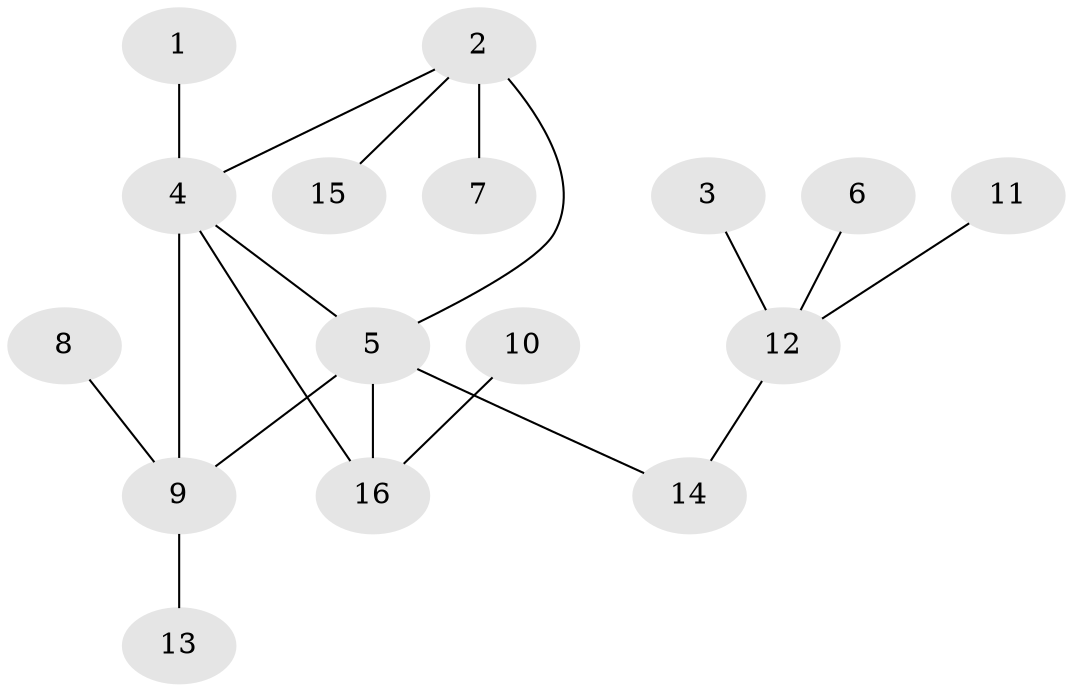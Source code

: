 // original degree distribution, {5: 0.058823529411764705, 4: 0.0784313725490196, 6: 0.0392156862745098, 7: 0.058823529411764705, 3: 0.0784313725490196, 2: 0.17647058823529413, 1: 0.5098039215686274}
// Generated by graph-tools (version 1.1) at 2025/37/03/04/25 23:37:40]
// undirected, 16 vertices, 18 edges
graph export_dot {
  node [color=gray90,style=filled];
  1;
  2;
  3;
  4;
  5;
  6;
  7;
  8;
  9;
  10;
  11;
  12;
  13;
  14;
  15;
  16;
  1 -- 4 [weight=2.0];
  2 -- 4 [weight=1.0];
  2 -- 5 [weight=2.0];
  2 -- 7 [weight=1.0];
  2 -- 15 [weight=1.0];
  3 -- 12 [weight=1.0];
  4 -- 5 [weight=3.0];
  4 -- 9 [weight=2.0];
  4 -- 16 [weight=1.0];
  5 -- 9 [weight=1.0];
  5 -- 14 [weight=1.0];
  5 -- 16 [weight=1.0];
  6 -- 12 [weight=1.0];
  8 -- 9 [weight=1.0];
  9 -- 13 [weight=1.0];
  10 -- 16 [weight=1.0];
  11 -- 12 [weight=1.0];
  12 -- 14 [weight=1.0];
}
